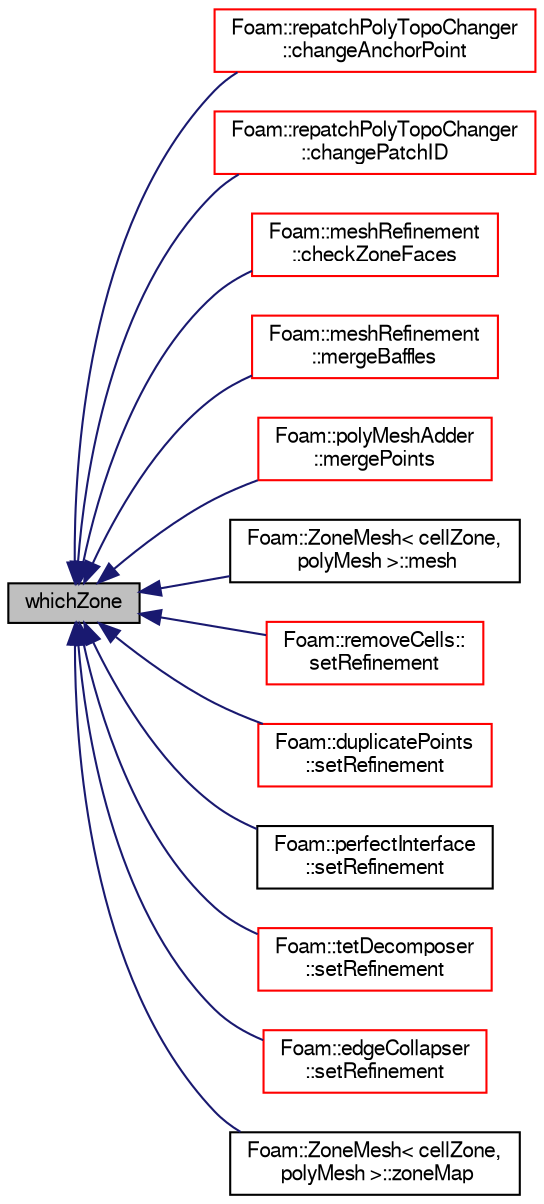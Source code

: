 digraph "whichZone"
{
  bgcolor="transparent";
  edge [fontname="FreeSans",fontsize="10",labelfontname="FreeSans",labelfontsize="10"];
  node [fontname="FreeSans",fontsize="10",shape=record];
  rankdir="LR";
  Node14 [label="whichZone",height=0.2,width=0.4,color="black", fillcolor="grey75", style="filled", fontcolor="black"];
  Node14 -> Node15 [dir="back",color="midnightblue",fontsize="10",style="solid",fontname="FreeSans"];
  Node15 [label="Foam::repatchPolyTopoChanger\l::changeAnchorPoint",height=0.2,width=0.4,color="red",URL="$a21738.html#a085eccc1946391439db822d350f1702e",tooltip="Change anchor point (zero&#39;th point of face) for a boundary face. "];
  Node14 -> Node17 [dir="back",color="midnightblue",fontsize="10",style="solid",fontname="FreeSans"];
  Node17 [label="Foam::repatchPolyTopoChanger\l::changePatchID",height=0.2,width=0.4,color="red",URL="$a21738.html#a0e422d65d38d06483bef5c596b607eb2",tooltip="Change patch ID for a boundary face. Note: patchID should be in new. "];
  Node14 -> Node25 [dir="back",color="midnightblue",fontsize="10",style="solid",fontname="FreeSans"];
  Node25 [label="Foam::meshRefinement\l::checkZoneFaces",height=0.2,width=0.4,color="red",URL="$a24662.html#a69edd794f65d8ec7521564ae653ccbac",tooltip="Debug helper: check faceZones are not on processor patches. "];
  Node14 -> Node27 [dir="back",color="midnightblue",fontsize="10",style="solid",fontname="FreeSans"];
  Node27 [label="Foam::meshRefinement\l::mergeBaffles",height=0.2,width=0.4,color="red",URL="$a24662.html#aa959f1ef1377d3a4eaac5ff099280e50",tooltip="Merge baffles. Gets pairs of faces. "];
  Node14 -> Node30 [dir="back",color="midnightblue",fontsize="10",style="solid",fontname="FreeSans"];
  Node30 [label="Foam::polyMeshAdder\l::mergePoints",height=0.2,width=0.4,color="red",URL="$a21594.html#a4a56041144898b62dd90a030e2143d1a",tooltip="Helper: Merge points. "];
  Node14 -> Node40 [dir="back",color="midnightblue",fontsize="10",style="solid",fontname="FreeSans"];
  Node40 [label="Foam::ZoneMesh\< cellZone,\l polyMesh \>::mesh",height=0.2,width=0.4,color="black",URL="$a27522.html#ac41d1bc48208a47ffceb25d417eea442",tooltip="Return the mesh reference. "];
  Node14 -> Node41 [dir="back",color="midnightblue",fontsize="10",style="solid",fontname="FreeSans"];
  Node41 [label="Foam::removeCells::\lsetRefinement",height=0.2,width=0.4,color="red",URL="$a21698.html#a1fa7db25391bd44913e7d03a77e2c45b",tooltip="Play commands into polyTopoChange to remove cells. "];
  Node14 -> Node49 [dir="back",color="midnightblue",fontsize="10",style="solid",fontname="FreeSans"];
  Node49 [label="Foam::duplicatePoints\l::setRefinement",height=0.2,width=0.4,color="red",URL="$a21638.html#a159a54964aa4001ff24e9fb05834750a",tooltip="Play commands into polyTopoChange to duplicate points. Gets. "];
  Node14 -> Node53 [dir="back",color="midnightblue",fontsize="10",style="solid",fontname="FreeSans"];
  Node53 [label="Foam::perfectInterface\l::setRefinement",height=0.2,width=0.4,color="black",URL="$a21586.html#a7253b581bef08b26159ea0e738a8883a",tooltip="Insert the layer addition/removal instructions. "];
  Node14 -> Node54 [dir="back",color="midnightblue",fontsize="10",style="solid",fontname="FreeSans"];
  Node54 [label="Foam::tetDecomposer\l::setRefinement",height=0.2,width=0.4,color="red",URL="$a21726.html#aeb1123afb6f39d7eb332698e53fc5610",tooltip="Insert all changes into meshMod to convert the polyMesh into. "];
  Node14 -> Node57 [dir="back",color="midnightblue",fontsize="10",style="solid",fontname="FreeSans"];
  Node57 [label="Foam::edgeCollapser\l::setRefinement",height=0.2,width=0.4,color="red",URL="$a21642.html#a788f5a11a20efd0f4a6a8ab78be4efeb",tooltip="Play commands into polyTopoChange to create mesh. "];
  Node14 -> Node59 [dir="back",color="midnightblue",fontsize="10",style="solid",fontname="FreeSans"];
  Node59 [label="Foam::ZoneMesh\< cellZone,\l polyMesh \>::zoneMap",height=0.2,width=0.4,color="black",URL="$a27522.html#a9928615331e7142d2c536ea8ff44e477",tooltip="Map of zones containing zone index for all zoned elements. "];
}
